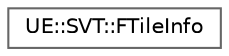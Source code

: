 digraph "Graphical Class Hierarchy"
{
 // INTERACTIVE_SVG=YES
 // LATEX_PDF_SIZE
  bgcolor="transparent";
  edge [fontname=Helvetica,fontsize=10,labelfontname=Helvetica,labelfontsize=10];
  node [fontname=Helvetica,fontsize=10,shape=box,height=0.2,width=0.4];
  rankdir="LR";
  Node0 [id="Node000000",label="UE::SVT::FTileInfo",height=0.2,width=0.4,color="grey40", fillcolor="white", style="filled",URL="$d1/d8c/structUE_1_1SVT_1_1FTileInfo.html",tooltip=" "];
}
